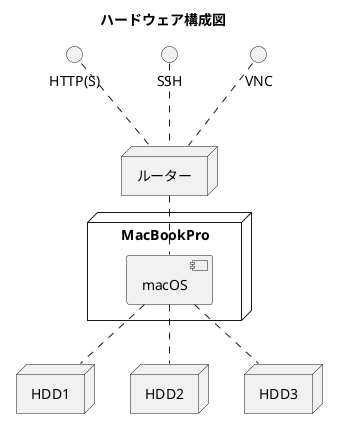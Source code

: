 @startuml

title: ハードウェア構成図

node "ルーター"

node "MacBookPro" {
    component "macOS"
}

node "HDD1"
node "HDD2"
node "HDD3"

interface "HTTP(S)"
interface "SSH"
interface "VNC"

[HTTP(S)] .. [ルーター]
[SSH] .. [ルーター]
[VNC] .. [ルーター]

[ルーター] .. [macOS]

[macOS] .. [HDD1]
[macOS] .. [HDD2]
[macOS] .. [HDD3]

@enduml
